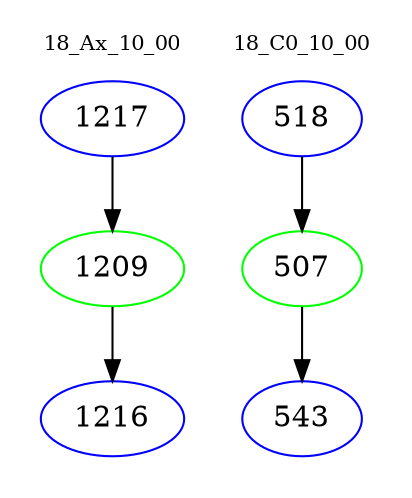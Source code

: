 digraph{
subgraph cluster_0 {
color = white
label = "18_Ax_10_00";
fontsize=10;
T0_1217 [label="1217", color="blue"]
T0_1217 -> T0_1209 [color="black"]
T0_1209 [label="1209", color="green"]
T0_1209 -> T0_1216 [color="black"]
T0_1216 [label="1216", color="blue"]
}
subgraph cluster_1 {
color = white
label = "18_C0_10_00";
fontsize=10;
T1_518 [label="518", color="blue"]
T1_518 -> T1_507 [color="black"]
T1_507 [label="507", color="green"]
T1_507 -> T1_543 [color="black"]
T1_543 [label="543", color="blue"]
}
}
